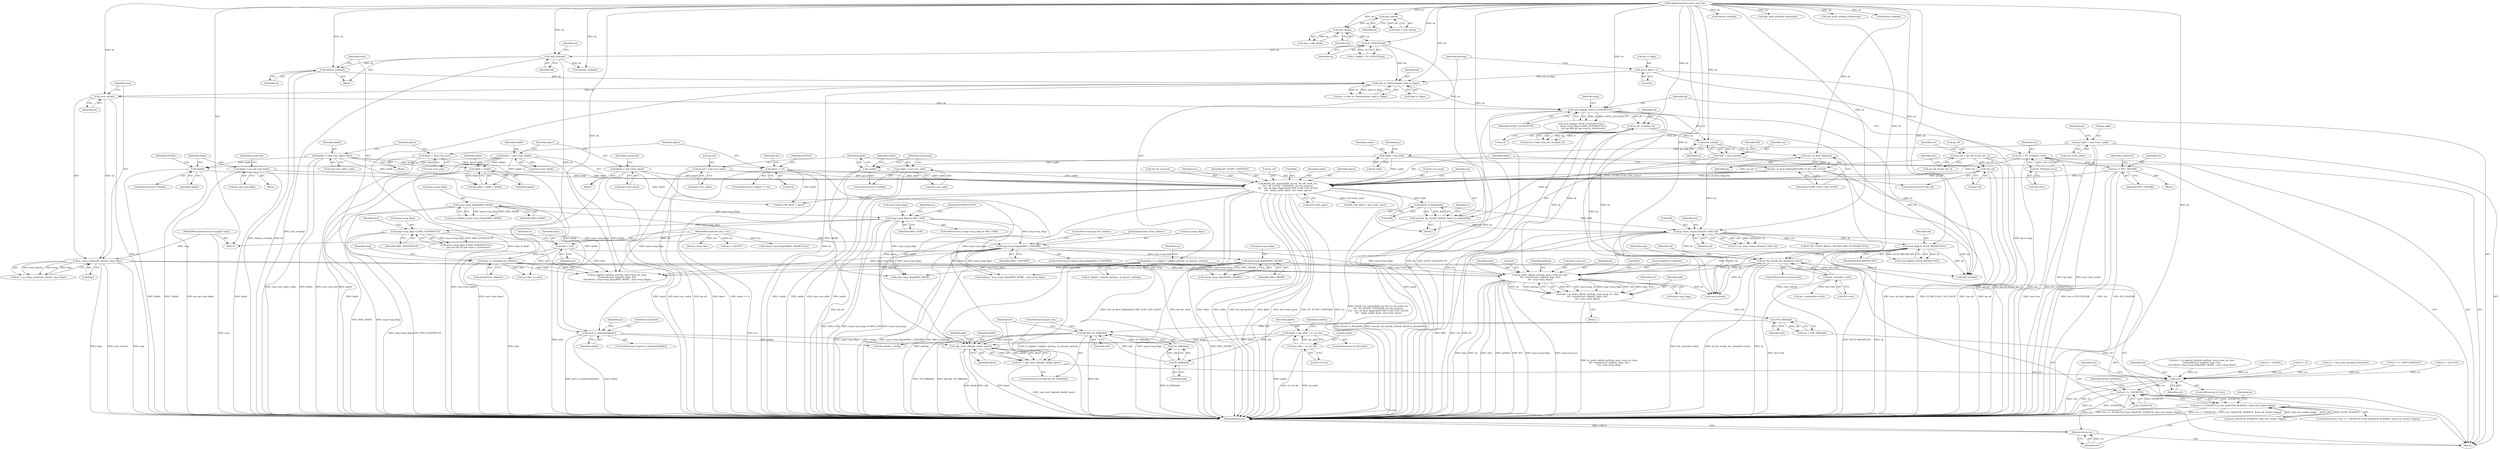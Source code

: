 digraph "0_linux_f6d8bd051c391c1c0458a30b2a7abcd939329259_32@API" {
"1000677" [label="(Call,udp_send_skb(skb, daddr, dport))"];
"1000670" [label="(Call,skb && !IS_ERR(skb))"];
"1000667" [label="(Call,PTR_ERR(skb))"];
"1000647" [label="(Call,skb = ip_make_skb(sk, getfrag, msg->msg_iov, ulen,\n\t\t\t\t  sizeof(struct udphdr), &ipc, &rt,\n\t\t\t\t  msg->msg_flags))"];
"1000649" [label="(Call,ip_make_skb(sk, getfrag, msg->msg_iov, ulen,\n\t\t\t\t  sizeof(struct udphdr), &ipc, &rt,\n\t\t\t\t  msg->msg_flags))"];
"1000521" [label="(Call,sk_dst_check(sk, 0))"];
"1000461" [label="(Call,sock_flag(sk, SOCK_LOCALROUTE))"];
"1000352" [label="(Call,sock_net(sk))"];
"1000334" [label="(Call,sock_tx_timestamp(sk, &ipc.tx_flags))"];
"1000153" [label="(Call,IS_UDPLITE(sk))"];
"1000124" [label="(Call,udp_sk(sk))"];
"1000119" [label="(Call,inet_sk(sk))"];
"1000112" [label="(MethodParameterIn,struct sock *sk)"];
"1000229" [label="(Call,release_sock(sk))"];
"1000207" [label="(Call,lock_sock(sk))"];
"1000191" [label="(Call,ipc.tx_flags = 0)"];
"1000609" [label="(Call,sk_dst_set(sk, dst_clone(&rt->dst)))"];
"1000603" [label="(Call,sock_flag(sk, SOCK_BROADCAST))"];
"1000566" [label="(Call,ip_route_output_flow(net, &fl4, sk))"];
"1000531" [label="(Call,*net = sock_net(sk))"];
"1000533" [label="(Call,sock_net(sk))"];
"1000561" [label="(Call,flowi4_to_flowi(&fl4))"];
"1000535" [label="(Call,flowi4_init_output(&fl4, ipc.oif, sk->sk_mark, tos,\n\t\t\t\t   RT_SCOPE_UNIVERSE, sk->sk_protocol,\n\t\t\t\t   inet_sk_flowi_flags(sk)|FLOWI_FLAG_CAN_SLEEP,\n\t\t\t\t   faddr, saddr, dport, inet->inet_sport))"];
"1000325" [label="(Call,ipc.oif = sk->sk_bound_dev_if)"];
"1000493" [label="(Call,!ipc.oif)"];
"1000497" [label="(Call,ipc.oif = inet->mc_index)"];
"1000482" [label="(Call,tos |= RTO_ONLINK)"];
"1000453" [label="(Call,tos = RT_TOS(inet->tos))"];
"1000455" [label="(Call,RT_TOS(inet->tos))"];
"1000549" [label="(Call,inet_sk_flowi_flags(sk)|FLOWI_FLAG_CAN_SLEEP)"];
"1000550" [label="(Call,inet_sk_flowi_flags(sk))"];
"1000441" [label="(Call,faddr = ipc.opt->opt.faddr)"];
"1000419" [label="(Call,faddr = daddr)"];
"1000305" [label="(Call,daddr = inet->inet_daddr)"];
"1000275" [label="(Call,daddr = usin->sin_addr.s_addr)"];
"1000507" [label="(Call,saddr = inet->mc_addr)"];
"1000505" [label="(Call,!saddr)"];
"1000410" [label="(Call,saddr = ipc.addr)"];
"1000318" [label="(Call,ipc.addr = inet->inet_saddr)"];
"1000310" [label="(Call,dport = inet->inet_dport)"];
"1000288" [label="(Call,dport == 0)"];
"1000282" [label="(Call,dport = usin->sin_port)"];
"1000559" [label="(Call,security_sk_classify_flow(sk, flowi4_to_flowi(&fl4)))"];
"1000611" [label="(Call,dst_clone(&rt->dst))"];
"1000196" [label="(Call,getfrag = is_udplite ? udplite_getfrag : ip_generic_getfrag)"];
"1000231" [label="(Call,ulen += sizeof(struct udphdr))"];
"1000128" [label="(Call,ulen = len)"];
"1000114" [label="(MethodParameterIn,size_t len)"];
"1000351" [label="(Call,ip_cmsg_send(sock_net(sk), msg, &ipc))"];
"1000113" [label="(MethodParameterIn,struct msghdr *msg)"];
"1000617" [label="(Call,msg->msg_flags&MSG_CONFIRM)"];
"1000178" [label="(Call,msg->msg_flags & MSG_OOB)"];
"1000162" [label="(Call,msg->msg_flags&MSG_MORE)"];
"1000465" [label="(Call,msg->msg_flags & MSG_DONTROUTE)"];
"1000839" [label="(Call,msg->msg_flags&MSG_PROBE)"];
"1000673" [label="(Call,IS_ERR(skb))"];
"1000672" [label="(Call,!IS_ERR(skb))"];
"1000634" [label="(Call,daddr = ipc.addr = rt->rt_dst)"];
"1000636" [label="(Call,ipc.addr = rt->rt_dst)"];
"1000489" [label="(Call,ipv4_is_multicast(daddr))"];
"1000436" [label="(Call,!daddr)"];
"1000675" [label="(Call,err = udp_send_skb(skb, daddr, dport))"];
"1000804" [label="(Call,!err)"];
"1000810" [label="(Call,err == -ENOBUFS)"];
"1000809" [label="(Call,err == -ENOBUFS || test_bit(SOCK_NOSPACE, &sk->sk_socket->flags))"];
"1000828" [label="(Return,return err;)"];
"1000182" [label="(Identifier,MSG_OOB)"];
"1000509" [label="(Call,inet->mc_addr)"];
"1000564" [label="(Call,rt = ip_route_output_flow(net, &fl4, sk))"];
"1000326" [label="(Call,ipc.oif)"];
"1000467" [label="(Identifier,msg)"];
"1000486" [label="(Identifier,connected)"];
"1000128" [label="(Call,ulen = len)"];
"1000349" [label="(Call,err = ip_cmsg_send(sock_net(sk), msg, &ipc))"];
"1000462" [label="(Identifier,sk)"];
"1000646" [label="(Block,)"];
"1000464" [label="(Call,(msg->msg_flags & MSG_DONTROUTE) ||\n\t    (ipc.opt && ipc.opt->opt.is_strictroute))"];
"1000311" [label="(Identifier,dport)"];
"1000151" [label="(Call,is_udplite = IS_UDPLITE(sk))"];
"1000232" [label="(Identifier,ulen)"];
"1000522" [label="(Identifier,sk)"];
"1000681" [label="(ControlStructure,goto out;)"];
"1000610" [label="(Identifier,sk)"];
"1000212" [label="(Identifier,up)"];
"1000618" [label="(Call,msg->msg_flags)"];
"1000652" [label="(Call,msg->msg_iov)"];
"1000498" [label="(Call,ipc.oif)"];
"1000117" [label="(Call,*inet = inet_sk(sk))"];
"1000671" [label="(Identifier,skb)"];
"1000277" [label="(Call,usin->sin_addr.s_addr)"];
"1000505" [label="(Call,!saddr)"];
"1000636" [label="(Call,ipc.addr = rt->rt_dst)"];
"1000839" [label="(Call,msg->msg_flags&MSG_PROBE)"];
"1000290" [label="(Literal,0)"];
"1000609" [label="(Call,sk_dst_set(sk, dst_clone(&rt->dst)))"];
"1000494" [label="(Call,ipc.oif)"];
"1000591" [label="(Call,err = -EACCES)"];
"1000460" [label="(Call,sock_flag(sk, SOCK_LOCALROUTE) ||\n \t    (msg->msg_flags & MSG_DONTROUTE) ||\n\t    (ipc.opt && ipc.opt->opt.is_strictroute))"];
"1000441" [label="(Call,faddr = ipc.opt->opt.faddr)"];
"1000124" [label="(Call,udp_sk(sk))"];
"1000178" [label="(Call,msg->msg_flags & MSG_OOB)"];
"1000410" [label="(Call,saddr = ipc.addr)"];
"1000724" [label="(Call,fl4->fl4_sport = inet->inet_sport)"];
"1000678" [label="(Identifier,skb)"];
"1000461" [label="(Call,sock_flag(sk, SOCK_LOCALROUTE))"];
"1000690" [label="(Call,release_sock(sk))"];
"1000541" [label="(Call,sk->sk_mark)"];
"1000162" [label="(Call,msg->msg_flags&MSG_MORE)"];
"1000843" [label="(Identifier,MSG_PROBE)"];
"1000635" [label="(Identifier,daddr)"];
"1000814" [label="(Call,test_bit(SOCK_NOSPACE, &sk->sk_socket->flags))"];
"1000850" [label="(MethodReturn,int)"];
"1000275" [label="(Call,daddr = usin->sin_addr.s_addr)"];
"1000587" [label="(Call,IP_INC_STATS_BH(net, IPSTATS_MIB_OUTNOROUTES))"];
"1000233" [label="(Call,sizeof(struct udphdr))"];
"1000454" [label="(Identifier,tos)"];
"1000195" [label="(Literal,0)"];
"1000634" [label="(Call,daddr = ipc.addr = rt->rt_dst)"];
"1000154" [label="(Identifier,sk)"];
"1000115" [label="(Block,)"];
"1000533" [label="(Call,sock_net(sk))"];
"1000537" [label="(Identifier,fl4)"];
"1000463" [label="(Identifier,SOCK_LOCALROUTE)"];
"1000306" [label="(Identifier,daddr)"];
"1000179" [label="(Call,msg->msg_flags)"];
"1000114" [label="(MethodParameterIn,size_t len)"];
"1000647" [label="(Call,skb = ip_make_skb(sk, getfrag, msg->msg_iov, ulen,\n\t\t\t\t  sizeof(struct udphdr), &ipc, &rt,\n\t\t\t\t  msg->msg_flags))"];
"1000669" [label="(ControlStructure,if (skb && !IS_ERR(skb)))"];
"1000484" [label="(Identifier,RTO_ONLINK)"];
"1000709" [label="(Call,fl4->daddr = daddr)"];
"1000675" [label="(Call,err = udp_send_skb(skb, daddr, dport))"];
"1000352" [label="(Call,sock_net(sk))"];
"1000456" [label="(Call,inet->tos)"];
"1000811" [label="(Identifier,err)"];
"1000568" [label="(Call,&fl4)"];
"1000325" [label="(Call,ipc.oif = sk->sk_bound_dev_if)"];
"1000637" [label="(Call,ipc.addr)"];
"1000287" [label="(ControlStructure,if (dport == 0))"];
"1000319" [label="(Call,ipc.addr)"];
"1000649" [label="(Call,ip_make_skb(sk, getfrag, msg->msg_iov, ulen,\n\t\t\t\t  sizeof(struct udphdr), &ipc, &rt,\n\t\t\t\t  msg->msg_flags))"];
"1000617" [label="(Call,msg->msg_flags&MSG_CONFIRM)"];
"1000495" [label="(Identifier,ipc)"];
"1000334" [label="(Call,sock_tx_timestamp(sk, &ipc.tx_flags))"];
"1000335" [label="(Identifier,sk)"];
"1000177" [label="(ControlStructure,if (msg->msg_flags & MSG_OOB))"];
"1000603" [label="(Call,sock_flag(sk, SOCK_BROADCAST))"];
"1000513" [label="(Identifier,connected)"];
"1000483" [label="(Identifier,tos)"];
"1000206" [label="(Block,)"];
"1000769" [label="(Call,udp_flush_pending_frames(sk))"];
"1000171" [label="(Call,len > 0xFFFF)"];
"1000837" [label="(Call,!(msg->msg_flags&MSG_PROBE) || len)"];
"1000443" [label="(Call,ipc.opt->opt.faddr)"];
"1000453" [label="(Call,tos = RT_TOS(inet->tos))"];
"1000719" [label="(Call,fl4->fl4_dport = dport)"];
"1000120" [label="(Identifier,sk)"];
"1000546" [label="(Call,sk->sk_protocol)"];
"1000119" [label="(Call,inet_sk(sk))"];
"1000650" [label="(Identifier,sk)"];
"1000672" [label="(Call,!IS_ERR(skb))"];
"1000492" [label="(ControlStructure,if (!ipc.oif))"];
"1000488" [label="(ControlStructure,if (ipv4_is_multicast(daddr)))"];
"1000489" [label="(Call,ipv4_is_multicast(daddr))"];
"1000544" [label="(Identifier,tos)"];
"1000805" [label="(Identifier,err)"];
"1000451" [label="(Identifier,connected)"];
"1000619" [label="(Identifier,msg)"];
"1000288" [label="(Call,dport == 0)"];
"1000192" [label="(Call,ipc.tx_flags)"];
"1000682" [label="(Call,lock_sock(sk))"];
"1000231" [label="(Call,ulen += sizeof(struct udphdr))"];
"1000807" [label="(Identifier,len)"];
"1000607" [label="(ControlStructure,if (connected))"];
"1000670" [label="(Call,skb && !IS_ERR(skb))"];
"1000310" [label="(Call,dport = inet->inet_dport)"];
"1000521" [label="(Call,sk_dst_check(sk, 0))"];
"1000523" [label="(Literal,0)"];
"1000351" [label="(Call,ip_cmsg_send(sock_net(sk), msg, &ipc))"];
"1000318" [label="(Call,ipc.addr = inet->inet_saddr)"];
"1000677" [label="(Call,udp_send_skb(skb, daddr, dport))"];
"1000648" [label="(Identifier,skb)"];
"1000658" [label="(Call,&ipc)"];
"1000436" [label="(Call,!daddr)"];
"1000497" [label="(Call,ipc.oif = inet->mc_index)"];
"1000482" [label="(Call,tos |= RTO_ONLINK)"];
"1000437" [label="(Identifier,daddr)"];
"1000490" [label="(Identifier,daddr)"];
"1000737" [label="(Call,up->len += ulen)"];
"1000122" [label="(Call,*up = udp_sk(sk))"];
"1000602" [label="(Call,!sock_flag(sk, SOCK_BROADCAST))"];
"1000804" [label="(Call,!err)"];
"1000622" [label="(ControlStructure,goto do_confirm;)"];
"1000130" [label="(Identifier,len)"];
"1000810" [label="(Call,err == -ENOBUFS)"];
"1000666" [label="(Identifier,err)"];
"1000531" [label="(Call,*net = sock_net(sk))"];
"1000545" [label="(Identifier,RT_SCOPE_UNIVERSE)"];
"1000629" [label="(ControlStructure,if (!ipc.addr))"];
"1000440" [label="(Identifier,EINVAL)"];
"1000840" [label="(Call,msg->msg_flags)"];
"1000553" [label="(Identifier,faddr)"];
"1000604" [label="(Identifier,sk)"];
"1000204" [label="(Identifier,up)"];
"1000535" [label="(Call,flowi4_init_output(&fl4, ipc.oif, sk->sk_mark, tos,\n\t\t\t\t   RT_SCOPE_UNIVERSE, sk->sk_protocol,\n\t\t\t\t   inet_sk_flowi_flags(sk)|FLOWI_FLAG_CAN_SLEEP,\n\t\t\t\t   faddr, saddr, dport, inet->inet_sport))"];
"1000305" [label="(Call,daddr = inet->inet_daddr)"];
"1000742" [label="(Call,err = ip_append_data(sk, getfrag, msg->msg_iov, ulen,\n\t\t\tsizeof(struct udphdr), &ipc, &rt,\n\t\t\tcorkreq ? msg->msg_flags|MSG_MORE : msg->msg_flags))"];
"1000538" [label="(Call,ipc.oif)"];
"1000536" [label="(Call,&fl4)"];
"1000465" [label="(Call,msg->msg_flags & MSG_DONTROUTE)"];
"1000829" [label="(Identifier,err)"];
"1000354" [label="(Identifier,msg)"];
"1000777" [label="(Call,udp_push_pending_frames(sk))"];
"1000289" [label="(Identifier,dport)"];
"1000792" [label="(Call,release_sock(sk))"];
"1000656" [label="(Call,sizeof(struct udphdr))"];
"1000744" [label="(Call,ip_append_data(sk, getfrag, msg->msg_iov, ulen,\n\t\t\tsizeof(struct udphdr), &ipc, &rt,\n\t\t\tcorkreq ? msg->msg_flags|MSG_MORE : msg->msg_flags))"];
"1000230" [label="(Identifier,sk)"];
"1000611" [label="(Call,dst_clone(&rt->dst))"];
"1000153" [label="(Call,IS_UDPLITE(sk))"];
"1000320" [label="(Identifier,ipc)"];
"1000621" [label="(Identifier,MSG_CONFIRM)"];
"1000554" [label="(Identifier,saddr)"];
"1000567" [label="(Identifier,net)"];
"1000560" [label="(Identifier,sk)"];
"1000421" [label="(Identifier,daddr)"];
"1000532" [label="(Identifier,net)"];
"1000549" [label="(Call,inet_sk_flowi_flags(sk)|FLOWI_FLAG_CAN_SLEEP)"];
"1000623" [label="(JumpTarget,back_from_confirm:)"];
"1000809" [label="(Call,err == -ENOBUFS || test_bit(SOCK_NOSPACE, &sk->sk_socket->flags))"];
"1000655" [label="(Identifier,ulen)"];
"1000282" [label="(Call,dport = usin->sin_port)"];
"1000679" [label="(Identifier,daddr)"];
"1000665" [label="(Call,err = PTR_ERR(skb))"];
"1000329" [label="(Call,sk->sk_bound_dev_if)"];
"1000692" [label="(Call,err = -EINVAL)"];
"1000507" [label="(Call,saddr = inet->mc_addr)"];
"1000757" [label="(Call,corkreq ? msg->msg_flags|MSG_MORE : msg->msg_flags)"];
"1000283" [label="(Identifier,dport)"];
"1000134" [label="(Identifier,rt)"];
"1000516" [label="(Identifier,connected)"];
"1000420" [label="(Identifier,faddr)"];
"1000815" [label="(Identifier,SOCK_NOSPACE)"];
"1000276" [label="(Identifier,daddr)"];
"1000417" [label="(Identifier,ipc)"];
"1000838" [label="(Call,!(msg->msg_flags&MSG_PROBE))"];
"1000336" [label="(Call,&ipc.tx_flags)"];
"1000825" [label="(Identifier,sk)"];
"1000662" [label="(Call,msg->msg_flags)"];
"1000158" [label="(Call,up->corkflag || msg->msg_flags&MSG_MORE)"];
"1000208" [label="(Identifier,sk)"];
"1000680" [label="(Identifier,dport)"];
"1000519" [label="(Call,(struct rtable *)sk_dst_check(sk, 0))"];
"1000612" [label="(Call,&rt->dst)"];
"1000759" [label="(Call,msg->msg_flags|MSG_MORE)"];
"1000667" [label="(Call,PTR_ERR(skb))"];
"1000481" [label="(Block,)"];
"1000327" [label="(Identifier,ipc)"];
"1000197" [label="(Identifier,getfrag)"];
"1000166" [label="(Identifier,MSG_MORE)"];
"1000674" [label="(Identifier,skb)"];
"1000188" [label="(Identifier,ipc)"];
"1000307" [label="(Call,inet->inet_daddr)"];
"1000198" [label="(Call,is_udplite ? udplite_getfrag : ip_generic_getfrag)"];
"1000562" [label="(Call,&fl4)"];
"1000196" [label="(Call,getfrag = is_udplite ? udplite_getfrag : ip_generic_getfrag)"];
"1000559" [label="(Call,security_sk_classify_flow(sk, flowi4_to_flowi(&fl4)))"];
"1000355" [label="(Call,&ipc)"];
"1000846" [label="(Call,err = 0)"];
"1000316" [label="(Identifier,connected)"];
"1000570" [label="(Identifier,sk)"];
"1000828" [label="(Return,return err;)"];
"1000191" [label="(Call,ipc.tx_flags = 0)"];
"1000411" [label="(Identifier,saddr)"];
"1000552" [label="(Identifier,FLOWI_FLAG_CAN_SLEEP)"];
"1000555" [label="(Identifier,dport)"];
"1000223" [label="(Call,release_sock(sk))"];
"1000803" [label="(ControlStructure,if (!err))"];
"1000332" [label="(Call,err = sock_tx_timestamp(sk, &ipc.tx_flags))"];
"1000284" [label="(Call,usin->sin_port)"];
"1000660" [label="(Call,&rt)"];
"1000565" [label="(Identifier,rt)"];
"1000499" [label="(Identifier,ipc)"];
"1000295" [label="(Block,)"];
"1000775" [label="(Call,err = udp_push_pending_frames(sk))"];
"1000466" [label="(Call,msg->msg_flags)"];
"1000504" [label="(ControlStructure,if (!saddr))"];
"1000113" [label="(MethodParameterIn,struct msghdr *msg)"];
"1000353" [label="(Identifier,sk)"];
"1000824" [label="(Call,sock_net(sk))"];
"1000616" [label="(ControlStructure,if (msg->msg_flags&MSG_CONFIRM))"];
"1000561" [label="(Call,flowi4_to_flowi(&fl4))"];
"1000312" [label="(Call,inet->inet_dport)"];
"1000501" [label="(Call,inet->mc_index)"];
"1000419" [label="(Call,faddr = daddr)"];
"1000812" [label="(Call,-ENOBUFS)"];
"1000237" [label="(Identifier,msg)"];
"1000129" [label="(Identifier,ulen)"];
"1000229" [label="(Call,release_sock(sk))"];
"1000207" [label="(Call,lock_sock(sk))"];
"1000556" [label="(Call,inet->inet_sport)"];
"1000508" [label="(Identifier,saddr)"];
"1000125" [label="(Identifier,sk)"];
"1000472" [label="(Identifier,ipc)"];
"1000506" [label="(Identifier,saddr)"];
"1000112" [label="(MethodParameterIn,struct sock *sk)"];
"1000293" [label="(Identifier,EINVAL)"];
"1000322" [label="(Call,inet->inet_saddr)"];
"1000163" [label="(Call,msg->msg_flags)"];
"1000676" [label="(Identifier,err)"];
"1000831" [label="(Call,dst_confirm(&rt->dst))"];
"1000551" [label="(Identifier,sk)"];
"1000493" [label="(Call,!ipc.oif)"];
"1000806" [label="(Return,return len;)"];
"1000528" [label="(Block,)"];
"1000434" [label="(Block,)"];
"1000645" [label="(Identifier,corkreq)"];
"1000808" [label="(ControlStructure,if (err == -ENOBUFS || test_bit(SOCK_NOSPACE, &sk->sk_socket->flags)))"];
"1000550" [label="(Call,inet_sk_flowi_flags(sk))"];
"1000412" [label="(Call,ipc.addr)"];
"1000469" [label="(Identifier,MSG_DONTROUTE)"];
"1000455" [label="(Call,RT_TOS(inet->tos))"];
"1000651" [label="(Identifier,getfrag)"];
"1000333" [label="(Identifier,err)"];
"1000673" [label="(Call,IS_ERR(skb))"];
"1000566" [label="(Call,ip_route_output_flow(net, &fl4, sk))"];
"1000668" [label="(Identifier,skb)"];
"1000415" [label="(Call,ipc.addr = faddr = daddr)"];
"1000640" [label="(Call,rt->rt_dst)"];
"1000442" [label="(Identifier,faddr)"];
"1000185" [label="(Identifier,EOPNOTSUPP)"];
"1000534" [label="(Identifier,sk)"];
"1000435" [label="(ControlStructure,if (!daddr))"];
"1000583" [label="(Call,err == -ENETUNREACH)"];
"1000239" [label="(Block,)"];
"1000605" [label="(Identifier,SOCK_BROADCAST)"];
"1000677" -> "1000675"  [label="AST: "];
"1000677" -> "1000680"  [label="CFG: "];
"1000678" -> "1000677"  [label="AST: "];
"1000679" -> "1000677"  [label="AST: "];
"1000680" -> "1000677"  [label="AST: "];
"1000675" -> "1000677"  [label="CFG: "];
"1000677" -> "1000850"  [label="DDG: skb"];
"1000677" -> "1000850"  [label="DDG: dport"];
"1000677" -> "1000850"  [label="DDG: daddr"];
"1000677" -> "1000675"  [label="DDG: skb"];
"1000677" -> "1000675"  [label="DDG: daddr"];
"1000677" -> "1000675"  [label="DDG: dport"];
"1000670" -> "1000677"  [label="DDG: skb"];
"1000634" -> "1000677"  [label="DDG: daddr"];
"1000489" -> "1000677"  [label="DDG: daddr"];
"1000310" -> "1000677"  [label="DDG: dport"];
"1000535" -> "1000677"  [label="DDG: dport"];
"1000288" -> "1000677"  [label="DDG: dport"];
"1000670" -> "1000669"  [label="AST: "];
"1000670" -> "1000671"  [label="CFG: "];
"1000670" -> "1000672"  [label="CFG: "];
"1000671" -> "1000670"  [label="AST: "];
"1000672" -> "1000670"  [label="AST: "];
"1000676" -> "1000670"  [label="CFG: "];
"1000681" -> "1000670"  [label="CFG: "];
"1000670" -> "1000850"  [label="DDG: !IS_ERR(skb)"];
"1000670" -> "1000850"  [label="DDG: skb && !IS_ERR(skb)"];
"1000670" -> "1000850"  [label="DDG: skb"];
"1000667" -> "1000670"  [label="DDG: skb"];
"1000673" -> "1000670"  [label="DDG: skb"];
"1000672" -> "1000670"  [label="DDG: IS_ERR(skb)"];
"1000667" -> "1000665"  [label="AST: "];
"1000667" -> "1000668"  [label="CFG: "];
"1000668" -> "1000667"  [label="AST: "];
"1000665" -> "1000667"  [label="CFG: "];
"1000667" -> "1000665"  [label="DDG: skb"];
"1000647" -> "1000667"  [label="DDG: skb"];
"1000667" -> "1000673"  [label="DDG: skb"];
"1000647" -> "1000646"  [label="AST: "];
"1000647" -> "1000649"  [label="CFG: "];
"1000648" -> "1000647"  [label="AST: "];
"1000649" -> "1000647"  [label="AST: "];
"1000666" -> "1000647"  [label="CFG: "];
"1000647" -> "1000850"  [label="DDG: ip_make_skb(sk, getfrag, msg->msg_iov, ulen,\n\t\t\t\t  sizeof(struct udphdr), &ipc, &rt,\n\t\t\t\t  msg->msg_flags)"];
"1000649" -> "1000647"  [label="DDG: &rt"];
"1000649" -> "1000647"  [label="DDG: msg->msg_iov"];
"1000649" -> "1000647"  [label="DDG: msg->msg_flags"];
"1000649" -> "1000647"  [label="DDG: ulen"];
"1000649" -> "1000647"  [label="DDG: &ipc"];
"1000649" -> "1000647"  [label="DDG: sk"];
"1000649" -> "1000647"  [label="DDG: getfrag"];
"1000649" -> "1000662"  [label="CFG: "];
"1000650" -> "1000649"  [label="AST: "];
"1000651" -> "1000649"  [label="AST: "];
"1000652" -> "1000649"  [label="AST: "];
"1000655" -> "1000649"  [label="AST: "];
"1000656" -> "1000649"  [label="AST: "];
"1000658" -> "1000649"  [label="AST: "];
"1000660" -> "1000649"  [label="AST: "];
"1000662" -> "1000649"  [label="AST: "];
"1000649" -> "1000850"  [label="DDG: sk"];
"1000649" -> "1000850"  [label="DDG: ulen"];
"1000649" -> "1000850"  [label="DDG: getfrag"];
"1000649" -> "1000850"  [label="DDG: &rt"];
"1000649" -> "1000850"  [label="DDG: msg->msg_flags"];
"1000649" -> "1000850"  [label="DDG: msg->msg_iov"];
"1000649" -> "1000850"  [label="DDG: &ipc"];
"1000521" -> "1000649"  [label="DDG: sk"];
"1000609" -> "1000649"  [label="DDG: sk"];
"1000603" -> "1000649"  [label="DDG: sk"];
"1000566" -> "1000649"  [label="DDG: sk"];
"1000461" -> "1000649"  [label="DDG: sk"];
"1000112" -> "1000649"  [label="DDG: sk"];
"1000196" -> "1000649"  [label="DDG: getfrag"];
"1000231" -> "1000649"  [label="DDG: ulen"];
"1000351" -> "1000649"  [label="DDG: &ipc"];
"1000617" -> "1000649"  [label="DDG: msg->msg_flags"];
"1000839" -> "1000649"  [label="DDG: msg->msg_flags"];
"1000649" -> "1000824"  [label="DDG: sk"];
"1000521" -> "1000519"  [label="AST: "];
"1000521" -> "1000523"  [label="CFG: "];
"1000522" -> "1000521"  [label="AST: "];
"1000523" -> "1000521"  [label="AST: "];
"1000519" -> "1000521"  [label="CFG: "];
"1000521" -> "1000850"  [label="DDG: sk"];
"1000521" -> "1000519"  [label="DDG: sk"];
"1000521" -> "1000519"  [label="DDG: 0"];
"1000461" -> "1000521"  [label="DDG: sk"];
"1000112" -> "1000521"  [label="DDG: sk"];
"1000521" -> "1000533"  [label="DDG: sk"];
"1000521" -> "1000682"  [label="DDG: sk"];
"1000521" -> "1000824"  [label="DDG: sk"];
"1000461" -> "1000460"  [label="AST: "];
"1000461" -> "1000463"  [label="CFG: "];
"1000462" -> "1000461"  [label="AST: "];
"1000463" -> "1000461"  [label="AST: "];
"1000467" -> "1000461"  [label="CFG: "];
"1000460" -> "1000461"  [label="CFG: "];
"1000461" -> "1000850"  [label="DDG: SOCK_LOCALROUTE"];
"1000461" -> "1000850"  [label="DDG: sk"];
"1000461" -> "1000460"  [label="DDG: sk"];
"1000461" -> "1000460"  [label="DDG: SOCK_LOCALROUTE"];
"1000352" -> "1000461"  [label="DDG: sk"];
"1000334" -> "1000461"  [label="DDG: sk"];
"1000112" -> "1000461"  [label="DDG: sk"];
"1000461" -> "1000533"  [label="DDG: sk"];
"1000461" -> "1000682"  [label="DDG: sk"];
"1000461" -> "1000824"  [label="DDG: sk"];
"1000352" -> "1000351"  [label="AST: "];
"1000352" -> "1000353"  [label="CFG: "];
"1000353" -> "1000352"  [label="AST: "];
"1000354" -> "1000352"  [label="CFG: "];
"1000352" -> "1000850"  [label="DDG: sk"];
"1000352" -> "1000351"  [label="DDG: sk"];
"1000334" -> "1000352"  [label="DDG: sk"];
"1000112" -> "1000352"  [label="DDG: sk"];
"1000334" -> "1000332"  [label="AST: "];
"1000334" -> "1000336"  [label="CFG: "];
"1000335" -> "1000334"  [label="AST: "];
"1000336" -> "1000334"  [label="AST: "];
"1000332" -> "1000334"  [label="CFG: "];
"1000334" -> "1000850"  [label="DDG: &ipc.tx_flags"];
"1000334" -> "1000850"  [label="DDG: sk"];
"1000334" -> "1000332"  [label="DDG: sk"];
"1000334" -> "1000332"  [label="DDG: &ipc.tx_flags"];
"1000153" -> "1000334"  [label="DDG: sk"];
"1000229" -> "1000334"  [label="DDG: sk"];
"1000112" -> "1000334"  [label="DDG: sk"];
"1000191" -> "1000334"  [label="DDG: ipc.tx_flags"];
"1000153" -> "1000151"  [label="AST: "];
"1000153" -> "1000154"  [label="CFG: "];
"1000154" -> "1000153"  [label="AST: "];
"1000151" -> "1000153"  [label="CFG: "];
"1000153" -> "1000850"  [label="DDG: sk"];
"1000153" -> "1000151"  [label="DDG: sk"];
"1000124" -> "1000153"  [label="DDG: sk"];
"1000112" -> "1000153"  [label="DDG: sk"];
"1000153" -> "1000207"  [label="DDG: sk"];
"1000124" -> "1000122"  [label="AST: "];
"1000124" -> "1000125"  [label="CFG: "];
"1000125" -> "1000124"  [label="AST: "];
"1000122" -> "1000124"  [label="CFG: "];
"1000124" -> "1000122"  [label="DDG: sk"];
"1000119" -> "1000124"  [label="DDG: sk"];
"1000112" -> "1000124"  [label="DDG: sk"];
"1000119" -> "1000117"  [label="AST: "];
"1000119" -> "1000120"  [label="CFG: "];
"1000120" -> "1000119"  [label="AST: "];
"1000117" -> "1000119"  [label="CFG: "];
"1000119" -> "1000117"  [label="DDG: sk"];
"1000112" -> "1000119"  [label="DDG: sk"];
"1000112" -> "1000110"  [label="AST: "];
"1000112" -> "1000850"  [label="DDG: sk"];
"1000112" -> "1000207"  [label="DDG: sk"];
"1000112" -> "1000223"  [label="DDG: sk"];
"1000112" -> "1000229"  [label="DDG: sk"];
"1000112" -> "1000533"  [label="DDG: sk"];
"1000112" -> "1000550"  [label="DDG: sk"];
"1000112" -> "1000559"  [label="DDG: sk"];
"1000112" -> "1000566"  [label="DDG: sk"];
"1000112" -> "1000603"  [label="DDG: sk"];
"1000112" -> "1000609"  [label="DDG: sk"];
"1000112" -> "1000682"  [label="DDG: sk"];
"1000112" -> "1000690"  [label="DDG: sk"];
"1000112" -> "1000744"  [label="DDG: sk"];
"1000112" -> "1000769"  [label="DDG: sk"];
"1000112" -> "1000777"  [label="DDG: sk"];
"1000112" -> "1000792"  [label="DDG: sk"];
"1000112" -> "1000824"  [label="DDG: sk"];
"1000229" -> "1000206"  [label="AST: "];
"1000229" -> "1000230"  [label="CFG: "];
"1000230" -> "1000229"  [label="AST: "];
"1000232" -> "1000229"  [label="CFG: "];
"1000229" -> "1000850"  [label="DDG: release_sock(sk)"];
"1000229" -> "1000850"  [label="DDG: sk"];
"1000207" -> "1000229"  [label="DDG: sk"];
"1000207" -> "1000206"  [label="AST: "];
"1000207" -> "1000208"  [label="CFG: "];
"1000208" -> "1000207"  [label="AST: "];
"1000212" -> "1000207"  [label="CFG: "];
"1000207" -> "1000850"  [label="DDG: lock_sock(sk)"];
"1000207" -> "1000223"  [label="DDG: sk"];
"1000207" -> "1000744"  [label="DDG: sk"];
"1000191" -> "1000115"  [label="AST: "];
"1000191" -> "1000195"  [label="CFG: "];
"1000192" -> "1000191"  [label="AST: "];
"1000195" -> "1000191"  [label="AST: "];
"1000197" -> "1000191"  [label="CFG: "];
"1000191" -> "1000850"  [label="DDG: ipc.tx_flags"];
"1000609" -> "1000607"  [label="AST: "];
"1000609" -> "1000611"  [label="CFG: "];
"1000610" -> "1000609"  [label="AST: "];
"1000611" -> "1000609"  [label="AST: "];
"1000619" -> "1000609"  [label="CFG: "];
"1000609" -> "1000850"  [label="DDG: sk"];
"1000609" -> "1000850"  [label="DDG: dst_clone(&rt->dst)"];
"1000609" -> "1000850"  [label="DDG: sk_dst_set(sk, dst_clone(&rt->dst))"];
"1000603" -> "1000609"  [label="DDG: sk"];
"1000566" -> "1000609"  [label="DDG: sk"];
"1000611" -> "1000609"  [label="DDG: &rt->dst"];
"1000609" -> "1000682"  [label="DDG: sk"];
"1000609" -> "1000824"  [label="DDG: sk"];
"1000603" -> "1000602"  [label="AST: "];
"1000603" -> "1000605"  [label="CFG: "];
"1000604" -> "1000603"  [label="AST: "];
"1000605" -> "1000603"  [label="AST: "];
"1000602" -> "1000603"  [label="CFG: "];
"1000603" -> "1000850"  [label="DDG: sk"];
"1000603" -> "1000850"  [label="DDG: SOCK_BROADCAST"];
"1000603" -> "1000602"  [label="DDG: sk"];
"1000603" -> "1000602"  [label="DDG: SOCK_BROADCAST"];
"1000566" -> "1000603"  [label="DDG: sk"];
"1000603" -> "1000682"  [label="DDG: sk"];
"1000603" -> "1000824"  [label="DDG: sk"];
"1000566" -> "1000564"  [label="AST: "];
"1000566" -> "1000570"  [label="CFG: "];
"1000567" -> "1000566"  [label="AST: "];
"1000568" -> "1000566"  [label="AST: "];
"1000570" -> "1000566"  [label="AST: "];
"1000564" -> "1000566"  [label="CFG: "];
"1000566" -> "1000850"  [label="DDG: &fl4"];
"1000566" -> "1000850"  [label="DDG: net"];
"1000566" -> "1000850"  [label="DDG: sk"];
"1000566" -> "1000564"  [label="DDG: net"];
"1000566" -> "1000564"  [label="DDG: &fl4"];
"1000566" -> "1000564"  [label="DDG: sk"];
"1000531" -> "1000566"  [label="DDG: net"];
"1000561" -> "1000566"  [label="DDG: &fl4"];
"1000559" -> "1000566"  [label="DDG: sk"];
"1000566" -> "1000587"  [label="DDG: net"];
"1000566" -> "1000682"  [label="DDG: sk"];
"1000566" -> "1000824"  [label="DDG: sk"];
"1000531" -> "1000528"  [label="AST: "];
"1000531" -> "1000533"  [label="CFG: "];
"1000532" -> "1000531"  [label="AST: "];
"1000533" -> "1000531"  [label="AST: "];
"1000537" -> "1000531"  [label="CFG: "];
"1000531" -> "1000850"  [label="DDG: sock_net(sk)"];
"1000533" -> "1000531"  [label="DDG: sk"];
"1000533" -> "1000534"  [label="CFG: "];
"1000534" -> "1000533"  [label="AST: "];
"1000533" -> "1000550"  [label="DDG: sk"];
"1000561" -> "1000559"  [label="AST: "];
"1000561" -> "1000562"  [label="CFG: "];
"1000562" -> "1000561"  [label="AST: "];
"1000559" -> "1000561"  [label="CFG: "];
"1000561" -> "1000559"  [label="DDG: &fl4"];
"1000535" -> "1000561"  [label="DDG: &fl4"];
"1000535" -> "1000528"  [label="AST: "];
"1000535" -> "1000556"  [label="CFG: "];
"1000536" -> "1000535"  [label="AST: "];
"1000538" -> "1000535"  [label="AST: "];
"1000541" -> "1000535"  [label="AST: "];
"1000544" -> "1000535"  [label="AST: "];
"1000545" -> "1000535"  [label="AST: "];
"1000546" -> "1000535"  [label="AST: "];
"1000549" -> "1000535"  [label="AST: "];
"1000553" -> "1000535"  [label="AST: "];
"1000554" -> "1000535"  [label="AST: "];
"1000555" -> "1000535"  [label="AST: "];
"1000556" -> "1000535"  [label="AST: "];
"1000560" -> "1000535"  [label="CFG: "];
"1000535" -> "1000850"  [label="DDG: faddr"];
"1000535" -> "1000850"  [label="DDG: saddr"];
"1000535" -> "1000850"  [label="DDG: sk->sk_protocol"];
"1000535" -> "1000850"  [label="DDG: dport"];
"1000535" -> "1000850"  [label="DDG: inet->inet_sport"];
"1000535" -> "1000850"  [label="DDG: RT_SCOPE_UNIVERSE"];
"1000535" -> "1000850"  [label="DDG: tos"];
"1000535" -> "1000850"  [label="DDG: flowi4_init_output(&fl4, ipc.oif, sk->sk_mark, tos,\n\t\t\t\t   RT_SCOPE_UNIVERSE, sk->sk_protocol,\n\t\t\t\t   inet_sk_flowi_flags(sk)|FLOWI_FLAG_CAN_SLEEP,\n\t\t\t\t   faddr, saddr, dport, inet->inet_sport)"];
"1000535" -> "1000850"  [label="DDG: ipc.oif"];
"1000535" -> "1000850"  [label="DDG: inet_sk_flowi_flags(sk)|FLOWI_FLAG_CAN_SLEEP"];
"1000535" -> "1000850"  [label="DDG: sk->sk_mark"];
"1000325" -> "1000535"  [label="DDG: ipc.oif"];
"1000493" -> "1000535"  [label="DDG: ipc.oif"];
"1000497" -> "1000535"  [label="DDG: ipc.oif"];
"1000482" -> "1000535"  [label="DDG: tos"];
"1000453" -> "1000535"  [label="DDG: tos"];
"1000549" -> "1000535"  [label="DDG: inet_sk_flowi_flags(sk)"];
"1000549" -> "1000535"  [label="DDG: FLOWI_FLAG_CAN_SLEEP"];
"1000441" -> "1000535"  [label="DDG: faddr"];
"1000419" -> "1000535"  [label="DDG: faddr"];
"1000507" -> "1000535"  [label="DDG: saddr"];
"1000505" -> "1000535"  [label="DDG: saddr"];
"1000410" -> "1000535"  [label="DDG: saddr"];
"1000310" -> "1000535"  [label="DDG: dport"];
"1000288" -> "1000535"  [label="DDG: dport"];
"1000535" -> "1000719"  [label="DDG: dport"];
"1000535" -> "1000724"  [label="DDG: inet->inet_sport"];
"1000325" -> "1000115"  [label="AST: "];
"1000325" -> "1000329"  [label="CFG: "];
"1000326" -> "1000325"  [label="AST: "];
"1000329" -> "1000325"  [label="AST: "];
"1000333" -> "1000325"  [label="CFG: "];
"1000325" -> "1000850"  [label="DDG: ipc.oif"];
"1000325" -> "1000850"  [label="DDG: sk->sk_bound_dev_if"];
"1000325" -> "1000493"  [label="DDG: ipc.oif"];
"1000493" -> "1000492"  [label="AST: "];
"1000493" -> "1000494"  [label="CFG: "];
"1000494" -> "1000493"  [label="AST: "];
"1000499" -> "1000493"  [label="CFG: "];
"1000506" -> "1000493"  [label="CFG: "];
"1000493" -> "1000850"  [label="DDG: ipc.oif"];
"1000493" -> "1000850"  [label="DDG: !ipc.oif"];
"1000497" -> "1000492"  [label="AST: "];
"1000497" -> "1000501"  [label="CFG: "];
"1000498" -> "1000497"  [label="AST: "];
"1000501" -> "1000497"  [label="AST: "];
"1000506" -> "1000497"  [label="CFG: "];
"1000497" -> "1000850"  [label="DDG: ipc.oif"];
"1000497" -> "1000850"  [label="DDG: inet->mc_index"];
"1000482" -> "1000481"  [label="AST: "];
"1000482" -> "1000484"  [label="CFG: "];
"1000483" -> "1000482"  [label="AST: "];
"1000484" -> "1000482"  [label="AST: "];
"1000486" -> "1000482"  [label="CFG: "];
"1000482" -> "1000850"  [label="DDG: tos"];
"1000482" -> "1000850"  [label="DDG: RTO_ONLINK"];
"1000482" -> "1000850"  [label="DDG: tos |= RTO_ONLINK"];
"1000453" -> "1000482"  [label="DDG: tos"];
"1000453" -> "1000115"  [label="AST: "];
"1000453" -> "1000455"  [label="CFG: "];
"1000454" -> "1000453"  [label="AST: "];
"1000455" -> "1000453"  [label="AST: "];
"1000462" -> "1000453"  [label="CFG: "];
"1000453" -> "1000850"  [label="DDG: RT_TOS(inet->tos)"];
"1000453" -> "1000850"  [label="DDG: tos"];
"1000455" -> "1000453"  [label="DDG: inet->tos"];
"1000455" -> "1000456"  [label="CFG: "];
"1000456" -> "1000455"  [label="AST: "];
"1000455" -> "1000850"  [label="DDG: inet->tos"];
"1000549" -> "1000552"  [label="CFG: "];
"1000550" -> "1000549"  [label="AST: "];
"1000552" -> "1000549"  [label="AST: "];
"1000553" -> "1000549"  [label="CFG: "];
"1000549" -> "1000850"  [label="DDG: inet_sk_flowi_flags(sk)"];
"1000549" -> "1000850"  [label="DDG: FLOWI_FLAG_CAN_SLEEP"];
"1000550" -> "1000549"  [label="DDG: sk"];
"1000550" -> "1000551"  [label="CFG: "];
"1000551" -> "1000550"  [label="AST: "];
"1000552" -> "1000550"  [label="CFG: "];
"1000550" -> "1000559"  [label="DDG: sk"];
"1000441" -> "1000434"  [label="AST: "];
"1000441" -> "1000443"  [label="CFG: "];
"1000442" -> "1000441"  [label="AST: "];
"1000443" -> "1000441"  [label="AST: "];
"1000451" -> "1000441"  [label="CFG: "];
"1000441" -> "1000850"  [label="DDG: faddr"];
"1000441" -> "1000850"  [label="DDG: ipc.opt->opt.faddr"];
"1000419" -> "1000415"  [label="AST: "];
"1000419" -> "1000421"  [label="CFG: "];
"1000420" -> "1000419"  [label="AST: "];
"1000421" -> "1000419"  [label="AST: "];
"1000415" -> "1000419"  [label="CFG: "];
"1000419" -> "1000850"  [label="DDG: faddr"];
"1000419" -> "1000415"  [label="DDG: faddr"];
"1000305" -> "1000419"  [label="DDG: daddr"];
"1000275" -> "1000419"  [label="DDG: daddr"];
"1000305" -> "1000295"  [label="AST: "];
"1000305" -> "1000307"  [label="CFG: "];
"1000306" -> "1000305"  [label="AST: "];
"1000307" -> "1000305"  [label="AST: "];
"1000311" -> "1000305"  [label="CFG: "];
"1000305" -> "1000850"  [label="DDG: inet->inet_daddr"];
"1000305" -> "1000850"  [label="DDG: daddr"];
"1000305" -> "1000415"  [label="DDG: daddr"];
"1000305" -> "1000436"  [label="DDG: daddr"];
"1000305" -> "1000489"  [label="DDG: daddr"];
"1000275" -> "1000239"  [label="AST: "];
"1000275" -> "1000277"  [label="CFG: "];
"1000276" -> "1000275"  [label="AST: "];
"1000277" -> "1000275"  [label="AST: "];
"1000283" -> "1000275"  [label="CFG: "];
"1000275" -> "1000850"  [label="DDG: daddr"];
"1000275" -> "1000850"  [label="DDG: usin->sin_addr.s_addr"];
"1000275" -> "1000415"  [label="DDG: daddr"];
"1000275" -> "1000436"  [label="DDG: daddr"];
"1000275" -> "1000489"  [label="DDG: daddr"];
"1000507" -> "1000504"  [label="AST: "];
"1000507" -> "1000509"  [label="CFG: "];
"1000508" -> "1000507"  [label="AST: "];
"1000509" -> "1000507"  [label="AST: "];
"1000513" -> "1000507"  [label="CFG: "];
"1000507" -> "1000850"  [label="DDG: inet->mc_addr"];
"1000507" -> "1000850"  [label="DDG: saddr"];
"1000505" -> "1000504"  [label="AST: "];
"1000505" -> "1000506"  [label="CFG: "];
"1000506" -> "1000505"  [label="AST: "];
"1000508" -> "1000505"  [label="CFG: "];
"1000513" -> "1000505"  [label="CFG: "];
"1000505" -> "1000850"  [label="DDG: saddr"];
"1000505" -> "1000850"  [label="DDG: !saddr"];
"1000410" -> "1000505"  [label="DDG: saddr"];
"1000410" -> "1000115"  [label="AST: "];
"1000410" -> "1000412"  [label="CFG: "];
"1000411" -> "1000410"  [label="AST: "];
"1000412" -> "1000410"  [label="AST: "];
"1000417" -> "1000410"  [label="CFG: "];
"1000410" -> "1000850"  [label="DDG: saddr"];
"1000318" -> "1000410"  [label="DDG: ipc.addr"];
"1000318" -> "1000115"  [label="AST: "];
"1000318" -> "1000322"  [label="CFG: "];
"1000319" -> "1000318"  [label="AST: "];
"1000322" -> "1000318"  [label="AST: "];
"1000327" -> "1000318"  [label="CFG: "];
"1000318" -> "1000850"  [label="DDG: ipc.addr"];
"1000318" -> "1000850"  [label="DDG: inet->inet_saddr"];
"1000310" -> "1000295"  [label="AST: "];
"1000310" -> "1000312"  [label="CFG: "];
"1000311" -> "1000310"  [label="AST: "];
"1000312" -> "1000310"  [label="AST: "];
"1000316" -> "1000310"  [label="CFG: "];
"1000310" -> "1000850"  [label="DDG: inet->inet_dport"];
"1000310" -> "1000850"  [label="DDG: dport"];
"1000310" -> "1000719"  [label="DDG: dport"];
"1000288" -> "1000287"  [label="AST: "];
"1000288" -> "1000290"  [label="CFG: "];
"1000289" -> "1000288"  [label="AST: "];
"1000290" -> "1000288"  [label="AST: "];
"1000293" -> "1000288"  [label="CFG: "];
"1000320" -> "1000288"  [label="CFG: "];
"1000288" -> "1000850"  [label="DDG: dport"];
"1000288" -> "1000850"  [label="DDG: dport == 0"];
"1000282" -> "1000288"  [label="DDG: dport"];
"1000288" -> "1000719"  [label="DDG: dport"];
"1000282" -> "1000239"  [label="AST: "];
"1000282" -> "1000284"  [label="CFG: "];
"1000283" -> "1000282"  [label="AST: "];
"1000284" -> "1000282"  [label="AST: "];
"1000289" -> "1000282"  [label="CFG: "];
"1000282" -> "1000850"  [label="DDG: usin->sin_port"];
"1000559" -> "1000528"  [label="AST: "];
"1000560" -> "1000559"  [label="AST: "];
"1000565" -> "1000559"  [label="CFG: "];
"1000559" -> "1000850"  [label="DDG: security_sk_classify_flow(sk, flowi4_to_flowi(&fl4))"];
"1000559" -> "1000850"  [label="DDG: flowi4_to_flowi(&fl4)"];
"1000611" -> "1000612"  [label="CFG: "];
"1000612" -> "1000611"  [label="AST: "];
"1000611" -> "1000850"  [label="DDG: &rt->dst"];
"1000611" -> "1000831"  [label="DDG: &rt->dst"];
"1000196" -> "1000115"  [label="AST: "];
"1000196" -> "1000198"  [label="CFG: "];
"1000197" -> "1000196"  [label="AST: "];
"1000198" -> "1000196"  [label="AST: "];
"1000204" -> "1000196"  [label="CFG: "];
"1000196" -> "1000850"  [label="DDG: getfrag"];
"1000196" -> "1000850"  [label="DDG: is_udplite ? udplite_getfrag : ip_generic_getfrag"];
"1000196" -> "1000744"  [label="DDG: getfrag"];
"1000231" -> "1000115"  [label="AST: "];
"1000231" -> "1000233"  [label="CFG: "];
"1000232" -> "1000231"  [label="AST: "];
"1000233" -> "1000231"  [label="AST: "];
"1000237" -> "1000231"  [label="CFG: "];
"1000231" -> "1000850"  [label="DDG: ulen"];
"1000128" -> "1000231"  [label="DDG: ulen"];
"1000231" -> "1000737"  [label="DDG: ulen"];
"1000231" -> "1000744"  [label="DDG: ulen"];
"1000128" -> "1000115"  [label="AST: "];
"1000128" -> "1000130"  [label="CFG: "];
"1000129" -> "1000128"  [label="AST: "];
"1000130" -> "1000128"  [label="AST: "];
"1000134" -> "1000128"  [label="CFG: "];
"1000128" -> "1000850"  [label="DDG: ulen"];
"1000114" -> "1000128"  [label="DDG: len"];
"1000128" -> "1000737"  [label="DDG: ulen"];
"1000128" -> "1000744"  [label="DDG: ulen"];
"1000114" -> "1000110"  [label="AST: "];
"1000114" -> "1000850"  [label="DDG: len"];
"1000114" -> "1000171"  [label="DDG: len"];
"1000114" -> "1000806"  [label="DDG: len"];
"1000114" -> "1000837"  [label="DDG: len"];
"1000351" -> "1000349"  [label="AST: "];
"1000351" -> "1000355"  [label="CFG: "];
"1000354" -> "1000351"  [label="AST: "];
"1000355" -> "1000351"  [label="AST: "];
"1000349" -> "1000351"  [label="CFG: "];
"1000351" -> "1000850"  [label="DDG: sock_net(sk)"];
"1000351" -> "1000850"  [label="DDG: msg"];
"1000351" -> "1000850"  [label="DDG: &ipc"];
"1000351" -> "1000349"  [label="DDG: sock_net(sk)"];
"1000351" -> "1000349"  [label="DDG: msg"];
"1000351" -> "1000349"  [label="DDG: &ipc"];
"1000113" -> "1000351"  [label="DDG: msg"];
"1000351" -> "1000744"  [label="DDG: &ipc"];
"1000113" -> "1000110"  [label="AST: "];
"1000113" -> "1000850"  [label="DDG: msg"];
"1000617" -> "1000616"  [label="AST: "];
"1000617" -> "1000621"  [label="CFG: "];
"1000618" -> "1000617"  [label="AST: "];
"1000621" -> "1000617"  [label="AST: "];
"1000622" -> "1000617"  [label="CFG: "];
"1000623" -> "1000617"  [label="CFG: "];
"1000617" -> "1000850"  [label="DDG: msg->msg_flags"];
"1000617" -> "1000850"  [label="DDG: msg->msg_flags&MSG_CONFIRM"];
"1000617" -> "1000850"  [label="DDG: MSG_CONFIRM"];
"1000178" -> "1000617"  [label="DDG: msg->msg_flags"];
"1000465" -> "1000617"  [label="DDG: msg->msg_flags"];
"1000617" -> "1000744"  [label="DDG: msg->msg_flags"];
"1000617" -> "1000759"  [label="DDG: msg->msg_flags"];
"1000617" -> "1000757"  [label="DDG: msg->msg_flags"];
"1000617" -> "1000839"  [label="DDG: msg->msg_flags"];
"1000178" -> "1000177"  [label="AST: "];
"1000178" -> "1000182"  [label="CFG: "];
"1000179" -> "1000178"  [label="AST: "];
"1000182" -> "1000178"  [label="AST: "];
"1000185" -> "1000178"  [label="CFG: "];
"1000188" -> "1000178"  [label="CFG: "];
"1000178" -> "1000850"  [label="DDG: MSG_OOB"];
"1000178" -> "1000850"  [label="DDG: msg->msg_flags & MSG_OOB"];
"1000178" -> "1000850"  [label="DDG: msg->msg_flags"];
"1000162" -> "1000178"  [label="DDG: msg->msg_flags"];
"1000178" -> "1000465"  [label="DDG: msg->msg_flags"];
"1000178" -> "1000744"  [label="DDG: msg->msg_flags"];
"1000178" -> "1000759"  [label="DDG: msg->msg_flags"];
"1000178" -> "1000757"  [label="DDG: msg->msg_flags"];
"1000162" -> "1000158"  [label="AST: "];
"1000162" -> "1000166"  [label="CFG: "];
"1000163" -> "1000162"  [label="AST: "];
"1000166" -> "1000162"  [label="AST: "];
"1000158" -> "1000162"  [label="CFG: "];
"1000162" -> "1000850"  [label="DDG: MSG_MORE"];
"1000162" -> "1000850"  [label="DDG: msg->msg_flags"];
"1000162" -> "1000158"  [label="DDG: msg->msg_flags"];
"1000162" -> "1000158"  [label="DDG: MSG_MORE"];
"1000162" -> "1000759"  [label="DDG: MSG_MORE"];
"1000465" -> "1000464"  [label="AST: "];
"1000465" -> "1000469"  [label="CFG: "];
"1000466" -> "1000465"  [label="AST: "];
"1000469" -> "1000465"  [label="AST: "];
"1000472" -> "1000465"  [label="CFG: "];
"1000464" -> "1000465"  [label="CFG: "];
"1000465" -> "1000850"  [label="DDG: MSG_DONTROUTE"];
"1000465" -> "1000850"  [label="DDG: msg->msg_flags"];
"1000465" -> "1000464"  [label="DDG: msg->msg_flags"];
"1000465" -> "1000464"  [label="DDG: MSG_DONTROUTE"];
"1000839" -> "1000838"  [label="AST: "];
"1000839" -> "1000843"  [label="CFG: "];
"1000840" -> "1000839"  [label="AST: "];
"1000843" -> "1000839"  [label="AST: "];
"1000838" -> "1000839"  [label="CFG: "];
"1000839" -> "1000850"  [label="DDG: MSG_PROBE"];
"1000839" -> "1000850"  [label="DDG: msg->msg_flags"];
"1000839" -> "1000744"  [label="DDG: msg->msg_flags"];
"1000839" -> "1000759"  [label="DDG: msg->msg_flags"];
"1000839" -> "1000757"  [label="DDG: msg->msg_flags"];
"1000839" -> "1000838"  [label="DDG: msg->msg_flags"];
"1000839" -> "1000838"  [label="DDG: MSG_PROBE"];
"1000673" -> "1000672"  [label="AST: "];
"1000673" -> "1000674"  [label="CFG: "];
"1000674" -> "1000673"  [label="AST: "];
"1000672" -> "1000673"  [label="CFG: "];
"1000673" -> "1000672"  [label="DDG: skb"];
"1000672" -> "1000850"  [label="DDG: IS_ERR(skb)"];
"1000634" -> "1000629"  [label="AST: "];
"1000634" -> "1000636"  [label="CFG: "];
"1000635" -> "1000634"  [label="AST: "];
"1000636" -> "1000634"  [label="AST: "];
"1000645" -> "1000634"  [label="CFG: "];
"1000634" -> "1000850"  [label="DDG: daddr"];
"1000636" -> "1000634"  [label="DDG: ipc.addr"];
"1000634" -> "1000709"  [label="DDG: daddr"];
"1000636" -> "1000640"  [label="CFG: "];
"1000637" -> "1000636"  [label="AST: "];
"1000640" -> "1000636"  [label="AST: "];
"1000636" -> "1000850"  [label="DDG: rt->rt_dst"];
"1000636" -> "1000850"  [label="DDG: ipc.addr"];
"1000489" -> "1000488"  [label="AST: "];
"1000489" -> "1000490"  [label="CFG: "];
"1000490" -> "1000489"  [label="AST: "];
"1000495" -> "1000489"  [label="CFG: "];
"1000516" -> "1000489"  [label="CFG: "];
"1000489" -> "1000850"  [label="DDG: ipv4_is_multicast(daddr)"];
"1000489" -> "1000850"  [label="DDG: daddr"];
"1000436" -> "1000489"  [label="DDG: daddr"];
"1000489" -> "1000709"  [label="DDG: daddr"];
"1000436" -> "1000435"  [label="AST: "];
"1000436" -> "1000437"  [label="CFG: "];
"1000437" -> "1000436"  [label="AST: "];
"1000440" -> "1000436"  [label="CFG: "];
"1000442" -> "1000436"  [label="CFG: "];
"1000436" -> "1000850"  [label="DDG: !daddr"];
"1000436" -> "1000850"  [label="DDG: daddr"];
"1000675" -> "1000669"  [label="AST: "];
"1000676" -> "1000675"  [label="AST: "];
"1000681" -> "1000675"  [label="CFG: "];
"1000675" -> "1000850"  [label="DDG: udp_send_skb(skb, daddr, dport)"];
"1000675" -> "1000804"  [label="DDG: err"];
"1000804" -> "1000803"  [label="AST: "];
"1000804" -> "1000805"  [label="CFG: "];
"1000805" -> "1000804"  [label="AST: "];
"1000807" -> "1000804"  [label="CFG: "];
"1000811" -> "1000804"  [label="CFG: "];
"1000804" -> "1000850"  [label="DDG: err"];
"1000804" -> "1000850"  [label="DDG: !err"];
"1000692" -> "1000804"  [label="DDG: err"];
"1000775" -> "1000804"  [label="DDG: err"];
"1000583" -> "1000804"  [label="DDG: err"];
"1000591" -> "1000804"  [label="DDG: err"];
"1000742" -> "1000804"  [label="DDG: err"];
"1000665" -> "1000804"  [label="DDG: err"];
"1000846" -> "1000804"  [label="DDG: err"];
"1000804" -> "1000810"  [label="DDG: err"];
"1000810" -> "1000809"  [label="AST: "];
"1000810" -> "1000812"  [label="CFG: "];
"1000811" -> "1000810"  [label="AST: "];
"1000812" -> "1000810"  [label="AST: "];
"1000815" -> "1000810"  [label="CFG: "];
"1000809" -> "1000810"  [label="CFG: "];
"1000810" -> "1000850"  [label="DDG: err"];
"1000810" -> "1000850"  [label="DDG: -ENOBUFS"];
"1000810" -> "1000809"  [label="DDG: err"];
"1000810" -> "1000809"  [label="DDG: -ENOBUFS"];
"1000812" -> "1000810"  [label="DDG: ENOBUFS"];
"1000810" -> "1000828"  [label="DDG: err"];
"1000809" -> "1000808"  [label="AST: "];
"1000809" -> "1000814"  [label="CFG: "];
"1000814" -> "1000809"  [label="AST: "];
"1000825" -> "1000809"  [label="CFG: "];
"1000829" -> "1000809"  [label="CFG: "];
"1000809" -> "1000850"  [label="DDG: err == -ENOBUFS"];
"1000809" -> "1000850"  [label="DDG: test_bit(SOCK_NOSPACE, &sk->sk_socket->flags)"];
"1000809" -> "1000850"  [label="DDG: err == -ENOBUFS || test_bit(SOCK_NOSPACE, &sk->sk_socket->flags)"];
"1000814" -> "1000809"  [label="DDG: SOCK_NOSPACE"];
"1000814" -> "1000809"  [label="DDG: &sk->sk_socket->flags"];
"1000828" -> "1000115"  [label="AST: "];
"1000828" -> "1000829"  [label="CFG: "];
"1000829" -> "1000828"  [label="AST: "];
"1000850" -> "1000828"  [label="CFG: "];
"1000828" -> "1000850"  [label="DDG: <RET>"];
"1000829" -> "1000828"  [label="DDG: err"];
}
